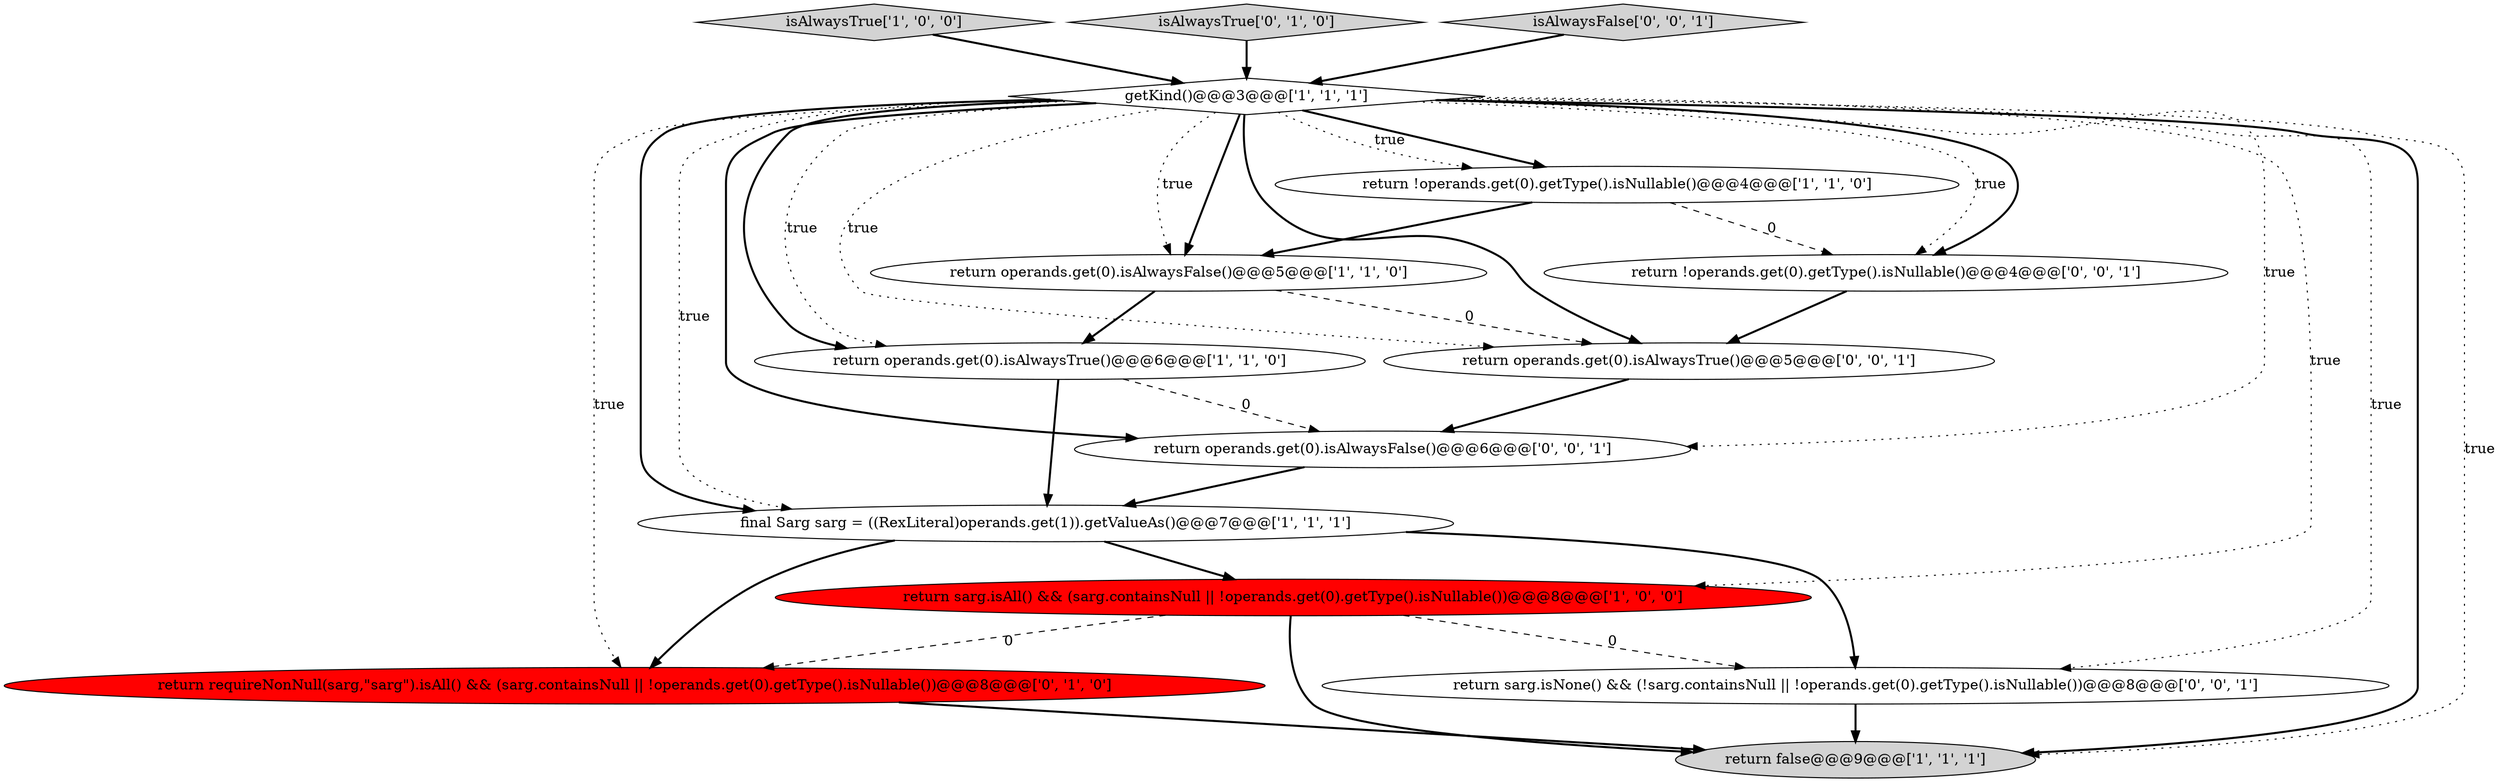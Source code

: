digraph {
9 [style = filled, label = "return requireNonNull(sarg,\"sarg\").isAll() && (sarg.containsNull || !operands.get(0).getType().isNullable())@@@8@@@['0', '1', '0']", fillcolor = red, shape = ellipse image = "AAA1AAABBB2BBB"];
2 [style = filled, label = "final Sarg sarg = ((RexLiteral)operands.get(1)).getValueAs()@@@7@@@['1', '1', '1']", fillcolor = white, shape = ellipse image = "AAA0AAABBB1BBB"];
10 [style = filled, label = "return !operands.get(0).getType().isNullable()@@@4@@@['0', '0', '1']", fillcolor = white, shape = ellipse image = "AAA0AAABBB3BBB"];
12 [style = filled, label = "return operands.get(0).isAlwaysTrue()@@@5@@@['0', '0', '1']", fillcolor = white, shape = ellipse image = "AAA0AAABBB3BBB"];
7 [style = filled, label = "return sarg.isAll() && (sarg.containsNull || !operands.get(0).getType().isNullable())@@@8@@@['1', '0', '0']", fillcolor = red, shape = ellipse image = "AAA1AAABBB1BBB"];
4 [style = filled, label = "isAlwaysTrue['1', '0', '0']", fillcolor = lightgray, shape = diamond image = "AAA0AAABBB1BBB"];
14 [style = filled, label = "return sarg.isNone() && (!sarg.containsNull || !operands.get(0).getType().isNullable())@@@8@@@['0', '0', '1']", fillcolor = white, shape = ellipse image = "AAA0AAABBB3BBB"];
0 [style = filled, label = "getKind()@@@3@@@['1', '1', '1']", fillcolor = white, shape = diamond image = "AAA0AAABBB1BBB"];
1 [style = filled, label = "return false@@@9@@@['1', '1', '1']", fillcolor = lightgray, shape = ellipse image = "AAA0AAABBB1BBB"];
5 [style = filled, label = "return operands.get(0).isAlwaysFalse()@@@5@@@['1', '1', '0']", fillcolor = white, shape = ellipse image = "AAA0AAABBB1BBB"];
6 [style = filled, label = "return !operands.get(0).getType().isNullable()@@@4@@@['1', '1', '0']", fillcolor = white, shape = ellipse image = "AAA0AAABBB1BBB"];
13 [style = filled, label = "return operands.get(0).isAlwaysFalse()@@@6@@@['0', '0', '1']", fillcolor = white, shape = ellipse image = "AAA0AAABBB3BBB"];
3 [style = filled, label = "return operands.get(0).isAlwaysTrue()@@@6@@@['1', '1', '0']", fillcolor = white, shape = ellipse image = "AAA0AAABBB1BBB"];
8 [style = filled, label = "isAlwaysTrue['0', '1', '0']", fillcolor = lightgray, shape = diamond image = "AAA0AAABBB2BBB"];
11 [style = filled, label = "isAlwaysFalse['0', '0', '1']", fillcolor = lightgray, shape = diamond image = "AAA0AAABBB3BBB"];
0->3 [style = bold, label=""];
5->3 [style = bold, label=""];
0->12 [style = dotted, label="true"];
5->12 [style = dashed, label="0"];
7->1 [style = bold, label=""];
0->5 [style = dotted, label="true"];
0->13 [style = dotted, label="true"];
0->13 [style = bold, label=""];
0->10 [style = dotted, label="true"];
0->6 [style = bold, label=""];
7->14 [style = dashed, label="0"];
0->12 [style = bold, label=""];
0->2 [style = bold, label=""];
2->9 [style = bold, label=""];
0->6 [style = dotted, label="true"];
3->13 [style = dashed, label="0"];
14->1 [style = bold, label=""];
4->0 [style = bold, label=""];
6->10 [style = dashed, label="0"];
8->0 [style = bold, label=""];
12->13 [style = bold, label=""];
6->5 [style = bold, label=""];
0->10 [style = bold, label=""];
11->0 [style = bold, label=""];
3->2 [style = bold, label=""];
10->12 [style = bold, label=""];
7->9 [style = dashed, label="0"];
0->1 [style = bold, label=""];
0->1 [style = dotted, label="true"];
2->14 [style = bold, label=""];
0->14 [style = dotted, label="true"];
0->3 [style = dotted, label="true"];
0->2 [style = dotted, label="true"];
2->7 [style = bold, label=""];
9->1 [style = bold, label=""];
0->9 [style = dotted, label="true"];
0->7 [style = dotted, label="true"];
0->5 [style = bold, label=""];
13->2 [style = bold, label=""];
}

